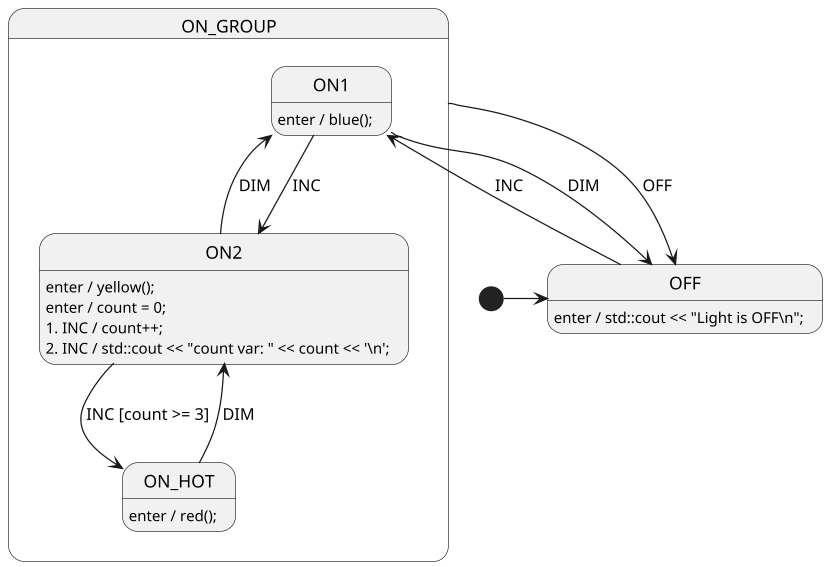 @startuml LightSm
scale 1.25

' //////////////////////// STATE ORGANIZATION ///////////////////////
' Note: StateSmith treats state names and events as case insensitive.
' More info: https://github.com/StateSmith/StateSmith/wiki/PlantUML

state OFF
state ON_GROUP {
    state ON1
    state ON2
    state ON_HOT
}

[*] -> OFF

' ///////////////////////// STATE HANDLERS /////////////////////////
' Syntax: https://github.com/StateSmith/StateSmith/wiki/Behaviors

OFF: enter / std::cout << "Light is OFF\\n";
' >>> NOTE the extra escape in `\\n` above. This is required for PlantUML.
OFF --> ON1: INC

ON_GROUP --> OFF : OFF

ON1: enter / blue();
ON1 --> ON2: INC
ON1 --> OFF: DIM

ON2: enter / yellow();
ON2: enter / count = 0;
ON2: 1. INC / count++;
ON2: 2. INC / std::cout << "count var: " << count << '\\n';
' >>> NOTE the extra escape in `\\n` above for PlantUML
ON2 --> ON_HOT: INC [count >= 3]
ON2 --> ON1: DIM

ON_HOT: enter / red();
ON_HOT --> ON2: DIM


' //////////////////////// StateSmith config ////////////////////////
' The below special comment block sets the StateSmith configuration.
' More info: https://github.com/StateSmith/StateSmith/issues/335

/'! $CONFIG : toml

[RenderConfig]
FileTop = """
    // Whatever you put in this `FileTop` section will end up 
    // being printed at the top of every generated code file.
    """
# we get the `count` variable from the base class, but we could
# also have used `AutoExpandedVars` to declare it here.

[RenderConfig.Cpp]
HFileExtension = ".h"
# IncludeGuardLabel = "{FILENAME}_H"
# NameSpace = "MyNamespace"
BaseClassCode = "public LightSmBase"
HFileIncludes = """
    #include "LightSmBase.h" // user include. required for Light functions.
    """
CFileIncludes = """
    #include <iostream> // user include. required for printing action code.
    """

# More Cpp settings are available. See docs.

[SmRunnerSettings]
transpilerId = "Cpp"
'/
@enduml